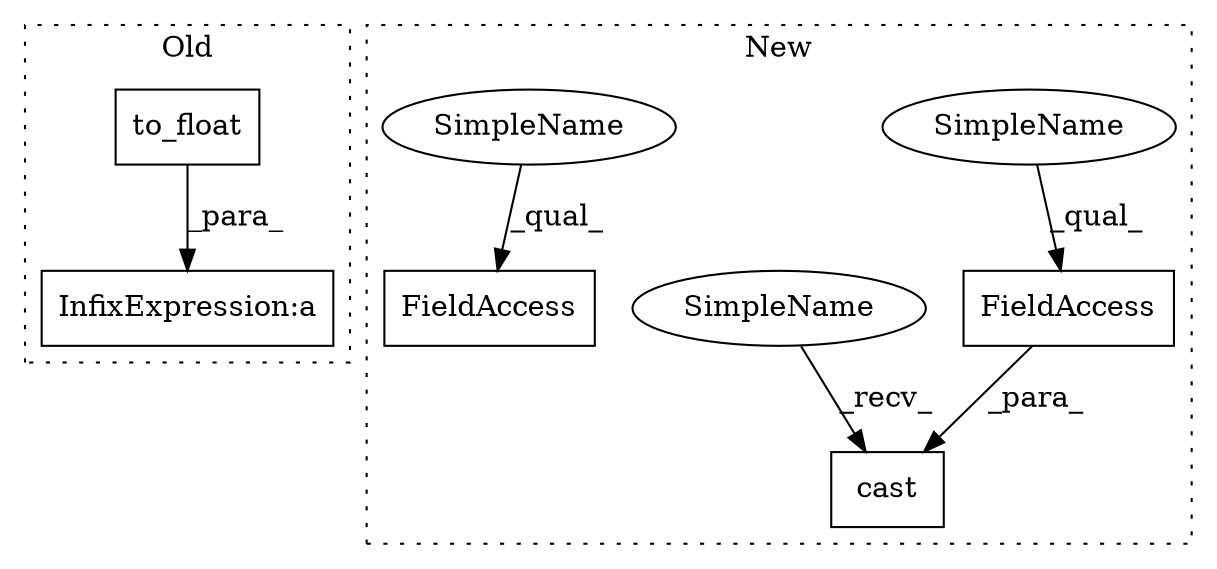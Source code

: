 digraph G {
subgraph cluster0 {
1 [label="to_float" a="32" s="733,756" l="9,1" shape="box"];
4 [label="InfixExpression:a" a="27" s="757" l="3" shape="box"];
label = "Old";
style="dotted";
}
subgraph cluster1 {
2 [label="cast" a="32" s="719,761" l="5,1" shape="box"];
3 [label="FieldAccess" a="22" s="743" l="18" shape="box"];
5 [label="FieldAccess" a="22" s="564" l="18" shape="box"];
6 [label="SimpleName" a="42" s="743" l="10" shape="ellipse"];
7 [label="SimpleName" a="42" s="708" l="10" shape="ellipse"];
8 [label="SimpleName" a="42" s="564" l="10" shape="ellipse"];
label = "New";
style="dotted";
}
1 -> 4 [label="_para_"];
3 -> 2 [label="_para_"];
6 -> 3 [label="_qual_"];
7 -> 2 [label="_recv_"];
8 -> 5 [label="_qual_"];
}